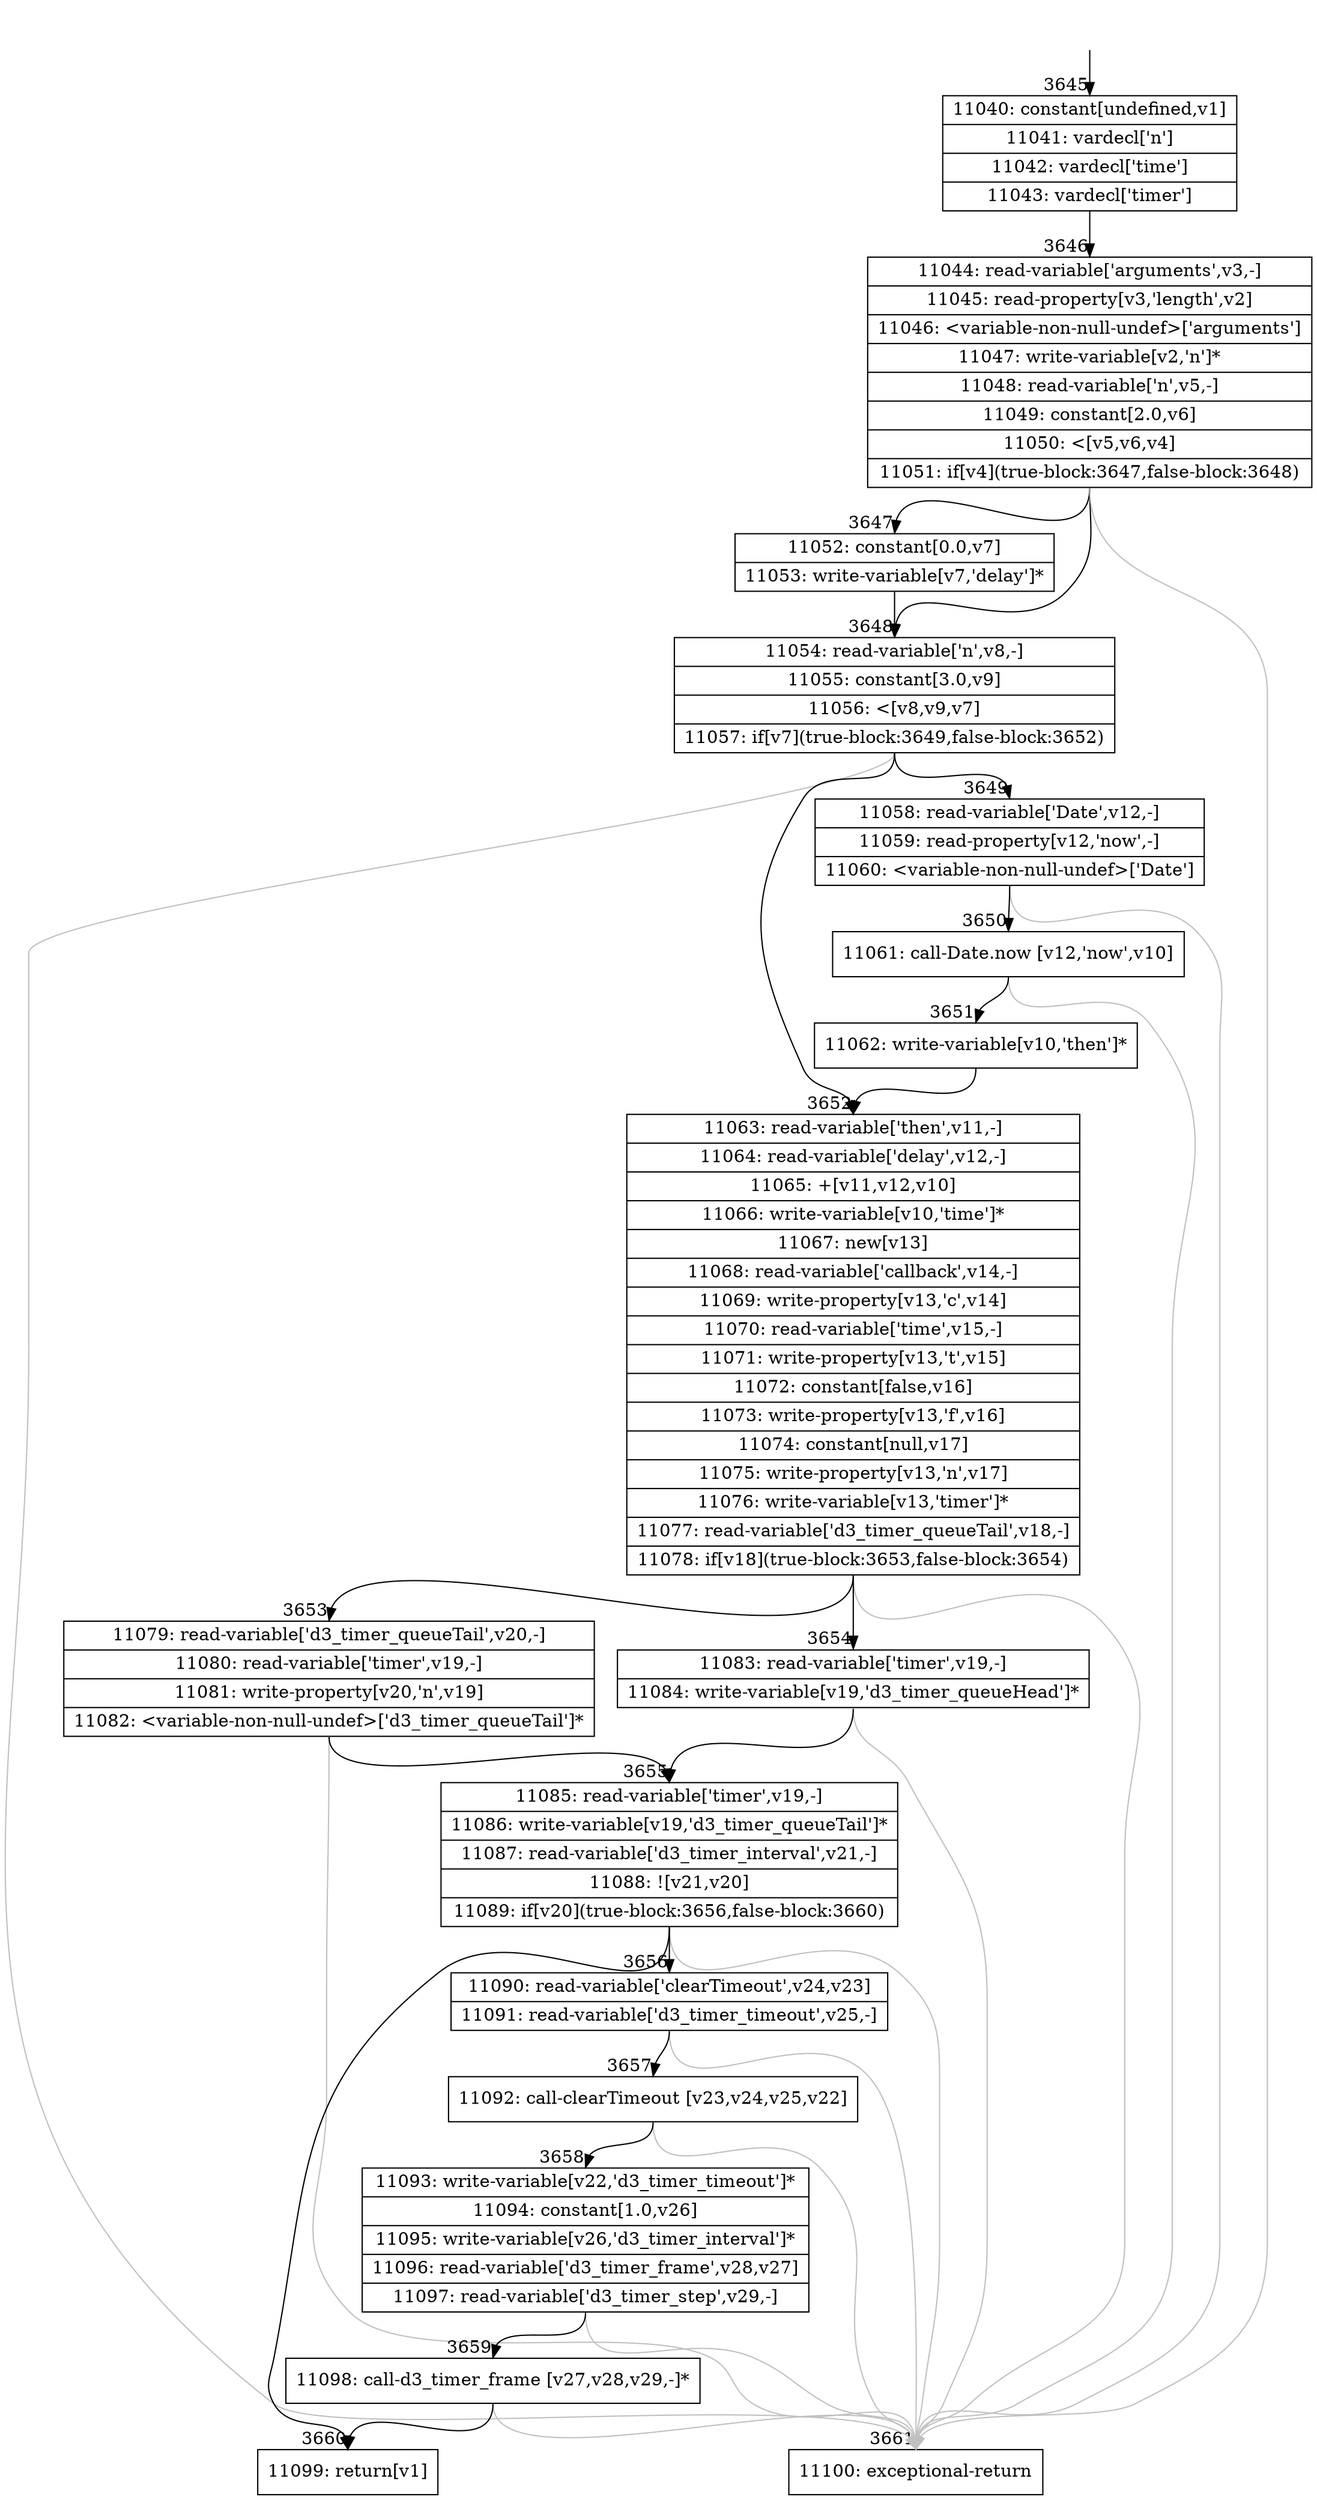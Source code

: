 digraph {
rankdir="TD"
BB_entry336[shape=none,label=""];
BB_entry336 -> BB3645 [tailport=s, headport=n, headlabel="    3645"]
BB3645 [shape=record label="{11040: constant[undefined,v1]|11041: vardecl['n']|11042: vardecl['time']|11043: vardecl['timer']}" ] 
BB3645 -> BB3646 [tailport=s, headport=n, headlabel="      3646"]
BB3646 [shape=record label="{11044: read-variable['arguments',v3,-]|11045: read-property[v3,'length',v2]|11046: \<variable-non-null-undef\>['arguments']|11047: write-variable[v2,'n']*|11048: read-variable['n',v5,-]|11049: constant[2.0,v6]|11050: \<[v5,v6,v4]|11051: if[v4](true-block:3647,false-block:3648)}" ] 
BB3646 -> BB3647 [tailport=s, headport=n, headlabel="      3647"]
BB3646 -> BB3648 [tailport=s, headport=n, headlabel="      3648"]
BB3646 -> BB3661 [tailport=s, headport=n, color=gray, headlabel="      3661"]
BB3647 [shape=record label="{11052: constant[0.0,v7]|11053: write-variable[v7,'delay']*}" ] 
BB3647 -> BB3648 [tailport=s, headport=n]
BB3648 [shape=record label="{11054: read-variable['n',v8,-]|11055: constant[3.0,v9]|11056: \<[v8,v9,v7]|11057: if[v7](true-block:3649,false-block:3652)}" ] 
BB3648 -> BB3649 [tailport=s, headport=n, headlabel="      3649"]
BB3648 -> BB3652 [tailport=s, headport=n, headlabel="      3652"]
BB3648 -> BB3661 [tailport=s, headport=n, color=gray]
BB3649 [shape=record label="{11058: read-variable['Date',v12,-]|11059: read-property[v12,'now',-]|11060: \<variable-non-null-undef\>['Date']}" ] 
BB3649 -> BB3650 [tailport=s, headport=n, headlabel="      3650"]
BB3649 -> BB3661 [tailport=s, headport=n, color=gray]
BB3650 [shape=record label="{11061: call-Date.now [v12,'now',v10]}" ] 
BB3650 -> BB3651 [tailport=s, headport=n, headlabel="      3651"]
BB3650 -> BB3661 [tailport=s, headport=n, color=gray]
BB3651 [shape=record label="{11062: write-variable[v10,'then']*}" ] 
BB3651 -> BB3652 [tailport=s, headport=n]
BB3652 [shape=record label="{11063: read-variable['then',v11,-]|11064: read-variable['delay',v12,-]|11065: +[v11,v12,v10]|11066: write-variable[v10,'time']*|11067: new[v13]|11068: read-variable['callback',v14,-]|11069: write-property[v13,'c',v14]|11070: read-variable['time',v15,-]|11071: write-property[v13,'t',v15]|11072: constant[false,v16]|11073: write-property[v13,'f',v16]|11074: constant[null,v17]|11075: write-property[v13,'n',v17]|11076: write-variable[v13,'timer']*|11077: read-variable['d3_timer_queueTail',v18,-]|11078: if[v18](true-block:3653,false-block:3654)}" ] 
BB3652 -> BB3653 [tailport=s, headport=n, headlabel="      3653"]
BB3652 -> BB3654 [tailport=s, headport=n, headlabel="      3654"]
BB3652 -> BB3661 [tailport=s, headport=n, color=gray]
BB3653 [shape=record label="{11079: read-variable['d3_timer_queueTail',v20,-]|11080: read-variable['timer',v19,-]|11081: write-property[v20,'n',v19]|11082: \<variable-non-null-undef\>['d3_timer_queueTail']*}" ] 
BB3653 -> BB3655 [tailport=s, headport=n, headlabel="      3655"]
BB3653 -> BB3661 [tailport=s, headport=n, color=gray]
BB3654 [shape=record label="{11083: read-variable['timer',v19,-]|11084: write-variable[v19,'d3_timer_queueHead']*}" ] 
BB3654 -> BB3655 [tailport=s, headport=n]
BB3654 -> BB3661 [tailport=s, headport=n, color=gray]
BB3655 [shape=record label="{11085: read-variable['timer',v19,-]|11086: write-variable[v19,'d3_timer_queueTail']*|11087: read-variable['d3_timer_interval',v21,-]|11088: ![v21,v20]|11089: if[v20](true-block:3656,false-block:3660)}" ] 
BB3655 -> BB3656 [tailport=s, headport=n, headlabel="      3656"]
BB3655 -> BB3660 [tailport=s, headport=n, headlabel="      3660"]
BB3655 -> BB3661 [tailport=s, headport=n, color=gray]
BB3656 [shape=record label="{11090: read-variable['clearTimeout',v24,v23]|11091: read-variable['d3_timer_timeout',v25,-]}" ] 
BB3656 -> BB3657 [tailport=s, headport=n, headlabel="      3657"]
BB3656 -> BB3661 [tailport=s, headport=n, color=gray]
BB3657 [shape=record label="{11092: call-clearTimeout [v23,v24,v25,v22]}" ] 
BB3657 -> BB3658 [tailport=s, headport=n, headlabel="      3658"]
BB3657 -> BB3661 [tailport=s, headport=n, color=gray]
BB3658 [shape=record label="{11093: write-variable[v22,'d3_timer_timeout']*|11094: constant[1.0,v26]|11095: write-variable[v26,'d3_timer_interval']*|11096: read-variable['d3_timer_frame',v28,v27]|11097: read-variable['d3_timer_step',v29,-]}" ] 
BB3658 -> BB3659 [tailport=s, headport=n, headlabel="      3659"]
BB3658 -> BB3661 [tailport=s, headport=n, color=gray]
BB3659 [shape=record label="{11098: call-d3_timer_frame [v27,v28,v29,-]*}" ] 
BB3659 -> BB3660 [tailport=s, headport=n]
BB3659 -> BB3661 [tailport=s, headport=n, color=gray]
BB3660 [shape=record label="{11099: return[v1]}" ] 
BB3661 [shape=record label="{11100: exceptional-return}" ] 
//#$~ 2136
}
